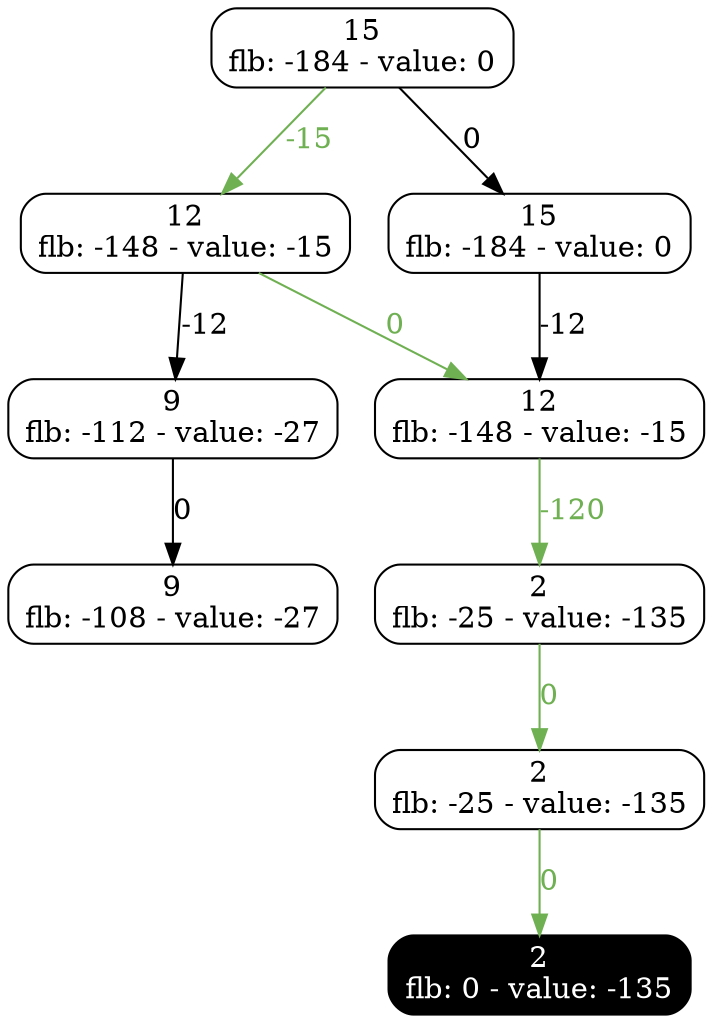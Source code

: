 digraph restricted{
0 [label="15
flb: -184 - value: 0", style=rounded, shape=rectangle, tooltip="Exact node"];
1 [label="12
flb: -148 - value: -15", style=rounded, shape=rectangle, tooltip="Exact node"];
2 [label="15
flb: -184 - value: 0", style=rounded, shape=rectangle, tooltip="Exact node"];
3 [label="9
flb: -112 - value: -27", style=rounded, shape=rectangle, tooltip="Exact node"];
4 [label="12
flb: -148 - value: -15", style=rounded, shape=rectangle, tooltip="Exact node"];
7 [label="2
flb: -25 - value: -135", style=rounded, shape=rectangle, tooltip="Exact node"];
6 [label="9
flb: -108 - value: -27", style=rounded, shape=rectangle, tooltip="Exact node"];
9 [label="2
flb: -25 - value: -135", style=rounded, shape=rectangle, tooltip="Exact node"];
12 [label="2
flb: 0 - value: -135", style=rounded, shape=rectangle, tooltip="Exact node", style="filled, rounded", shape=rectangle, color=black, fontcolor=white, tooltip="Terminal node"];
3 -> 6 [label=0, tooltip="Decision: assign 0 to var 2"];
7 -> 9 [label=0, tooltip="Decision: assign 0 to var 3", color="#6fb052", fontcolor="#6fb052"];
2 -> 4 [label=-12, tooltip="Decision: assign 1 to var 1"];
1 -> 4 [label=0, tooltip="Decision: assign 0 to var 1", color="#6fb052", fontcolor="#6fb052"];
0 -> 2 [label=0, tooltip="Decision: assign 0 to var 0"];
1 -> 3 [label=-12, tooltip="Decision: assign 1 to var 1"];
9 -> 12 [label=0, tooltip="Decision: assign 0 to var 4", color="#6fb052", fontcolor="#6fb052"];
4 -> 7 [label=-120, tooltip="Decision: assign 1 to var 2", color="#6fb052", fontcolor="#6fb052"];
0 -> 1 [label=-15, tooltip="Decision: assign 1 to var 0", color="#6fb052", fontcolor="#6fb052"];
}